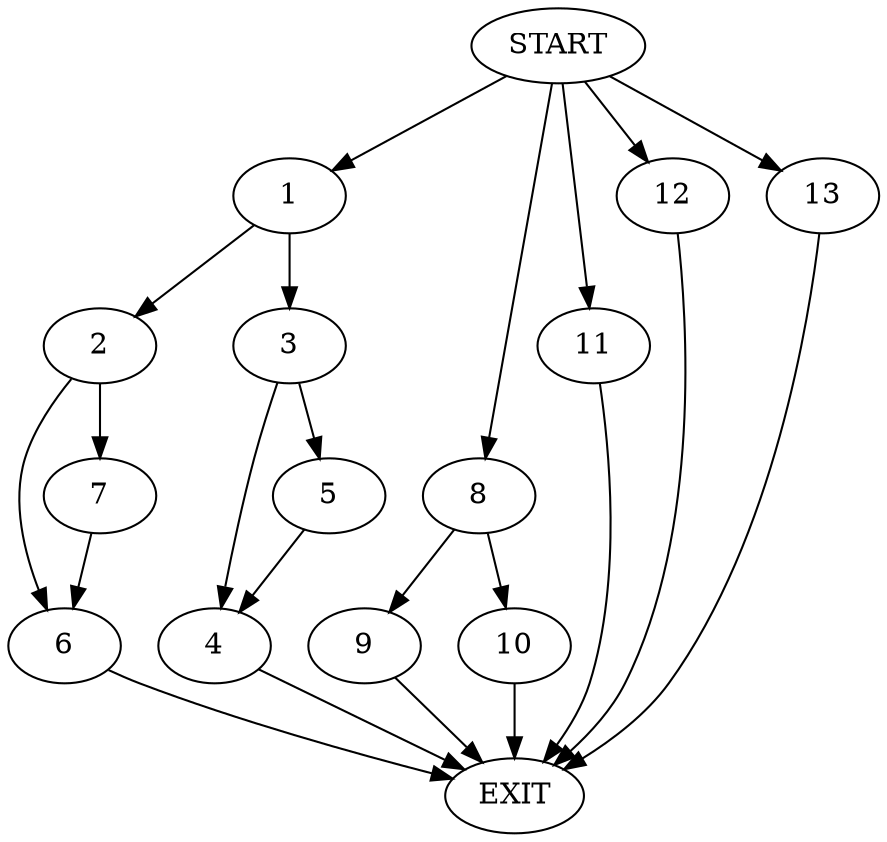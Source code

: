 digraph {
0 [label="START"]
14 [label="EXIT"]
0 -> 1
1 -> 2
1 -> 3
3 -> 4
3 -> 5
2 -> 6
2 -> 7
7 -> 6
6 -> 14
5 -> 4
4 -> 14
0 -> 8
8 -> 9
8 -> 10
10 -> 14
9 -> 14
0 -> 11
11 -> 14
0 -> 12
12 -> 14
0 -> 13
13 -> 14
}
